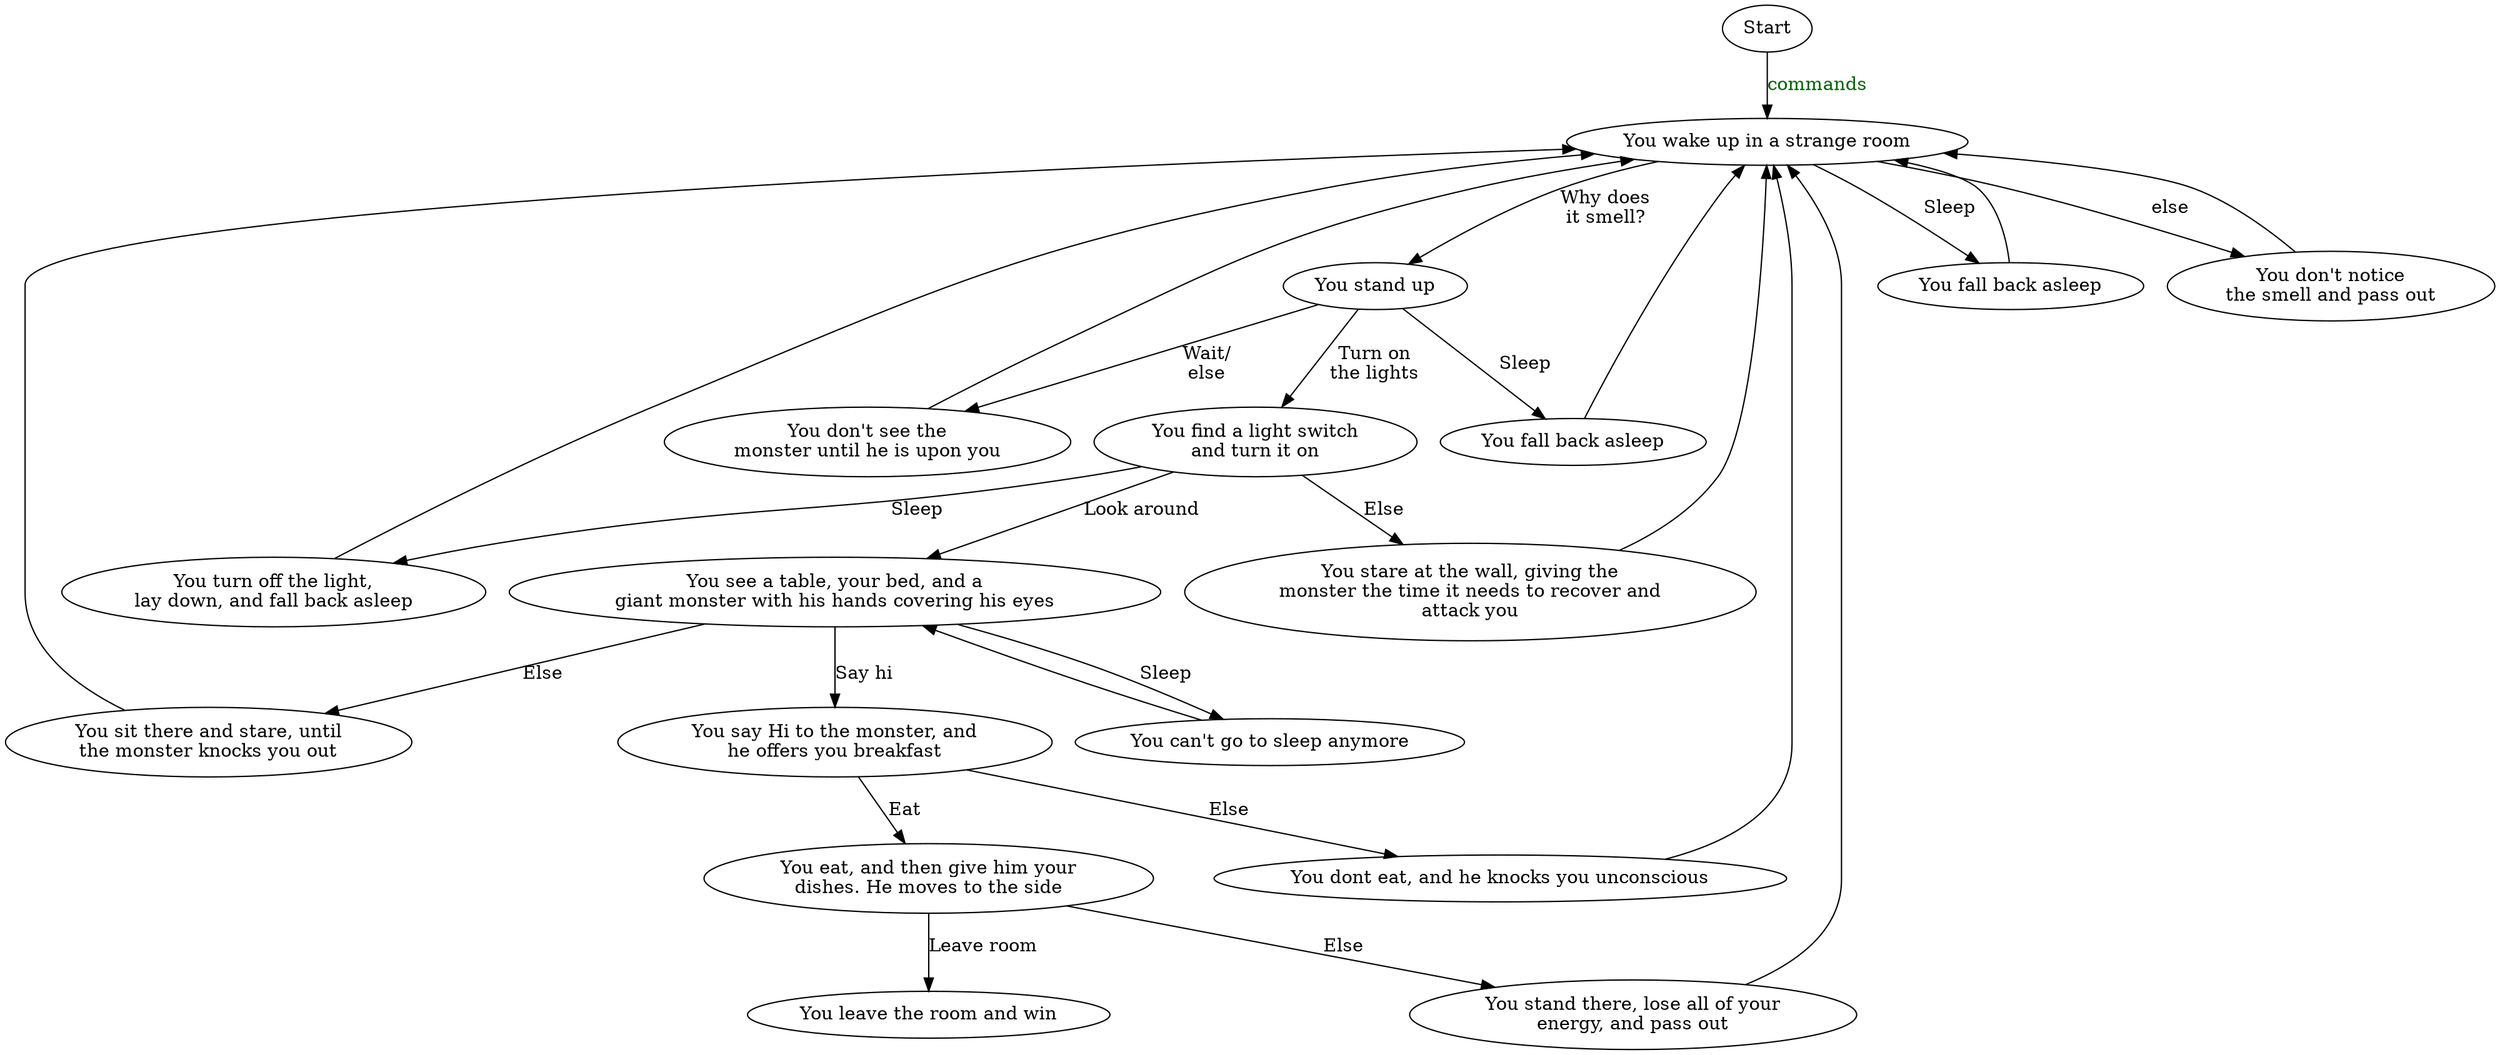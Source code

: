 digraph sample_map {
A [label="Start"]  //node B
B [label="You wake up in a strange room"] //node E

A->B [label="commands", fontcolor=darkgreen ]

C [label="You stand up"]
D [label="You fall back asleep"]
E [label="You don't notice\nthe smell and pass out"]

B->C [label="Why does\nit smell?"]
B->D [label="Sleep"]
B->E [label="else"]
D -> B
E -> B

F [label="You don't see the\nmonster until he is upon you"]
G [label="You find a light switch\nand turn it on"]
H [label="You fall back asleep"]

C->F [label="Wait/\nelse"]
C->H [label="Sleep"]
C->G [label="Turn on\nthe lights"]
H -> B
F -> B

I [label="You see a table, your bed, and a\ngiant monster with his hands covering his eyes"]
J [label="You turn off the light,\nlay down, and fall back asleep"]
K [label="You stare at the wall, giving the\nmonster the time it needs to recover and\nattack you"]

G -> I [label="Look around"]
G -> J [label="Sleep"]
G -> K [label="Else"]
J -> B
K -> B

L [label="You say Hi to the monster, and\nhe offers you breakfast"]
M [label="You can't go to sleep anymore"]
N [label="You sit there and stare, until\nthe monster knocks you out"]

I -> L [label="Say hi"]
I -> M [label="Sleep"]
I -> N [label="Else"]
N -> B
M -> I

O [label="You eat, and then give him your\ndishes. He moves to the side"]
P [label="You dont eat, and he knocks you unconscious"]

L -> O [label="Eat"]
L -> P [label="Else"]
P -> B

Q [label="You leave the room and win"]
R [label="You stand there, lose all of your\nenergy, and pass out"]

O -> Q [label="Leave room"]
O -> R [label="Else"]
R -> B
}